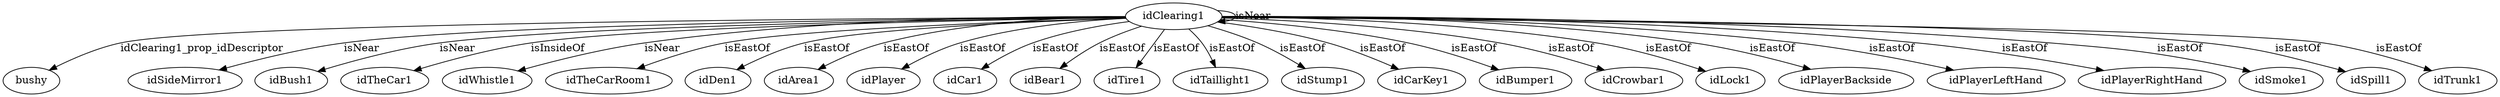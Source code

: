 digraph  {
idClearing1 [node_type=entity_node];
bushy [node_type=property_node];
idSideMirror1 [node_type=entity_node];
idBush1 [node_type=entity_node];
idTheCar1 [node_type=entity_node];
idWhistle1 [node_type=entity_node];
idTheCarRoom1 [node_type=entity_node];
idDen1 [node_type=entity_node];
idArea1 [node_type=entity_node];
idPlayer [node_type=entity_node];
idCar1 [node_type=entity_node];
idBear1 [node_type=entity_node];
idTire1 [node_type=entity_node];
idTaillight1 [node_type=entity_node];
idStump1 [node_type=entity_node];
idCarKey1 [node_type=entity_node];
idBumper1 [node_type=entity_node];
idCrowbar1 [node_type=entity_node];
idLock1 [node_type=entity_node];
idPlayerBackside [node_type=entity_node];
idPlayerLeftHand [node_type=entity_node];
idPlayerRightHand [node_type=entity_node];
idSmoke1 [node_type=entity_node];
idSpill1 [node_type=entity_node];
idTrunk1 [node_type=entity_node];
idClearing1 -> bushy  [edge_type=property, label=idClearing1_prop_idDescriptor];
idClearing1 -> idSideMirror1  [edge_type=relationship, label=isNear];
idClearing1 -> idBush1  [edge_type=relationship, label=isNear];
idClearing1 -> idTheCar1  [edge_type=relationship, label=isInsideOf];
idClearing1 -> idWhistle1  [edge_type=relationship, label=isNear];
idClearing1 -> idTheCarRoom1  [edge_type=relationship, label=isEastOf];
idClearing1 -> idClearing1  [edge_type=relationship, label=isNear];
idClearing1 -> idDen1  [edge_type=relationship, label=isEastOf];
idClearing1 -> idArea1  [edge_type=relationship, label=isEastOf];
idClearing1 -> idPlayer  [edge_type=relationship, label=isEastOf];
idClearing1 -> idCar1  [edge_type=relationship, label=isEastOf];
idClearing1 -> idBear1  [edge_type=relationship, label=isEastOf];
idClearing1 -> idTire1  [edge_type=relationship, label=isEastOf];
idClearing1 -> idTaillight1  [edge_type=relationship, label=isEastOf];
idClearing1 -> idStump1  [edge_type=relationship, label=isEastOf];
idClearing1 -> idCarKey1  [edge_type=relationship, label=isEastOf];
idClearing1 -> idBumper1  [edge_type=relationship, label=isEastOf];
idClearing1 -> idCrowbar1  [edge_type=relationship, label=isEastOf];
idClearing1 -> idLock1  [edge_type=relationship, label=isEastOf];
idClearing1 -> idPlayerBackside  [edge_type=relationship, label=isEastOf];
idClearing1 -> idPlayerLeftHand  [edge_type=relationship, label=isEastOf];
idClearing1 -> idPlayerRightHand  [edge_type=relationship, label=isEastOf];
idClearing1 -> idSmoke1  [edge_type=relationship, label=isEastOf];
idClearing1 -> idSpill1  [edge_type=relationship, label=isEastOf];
idClearing1 -> idTrunk1  [edge_type=relationship, label=isEastOf];
}

